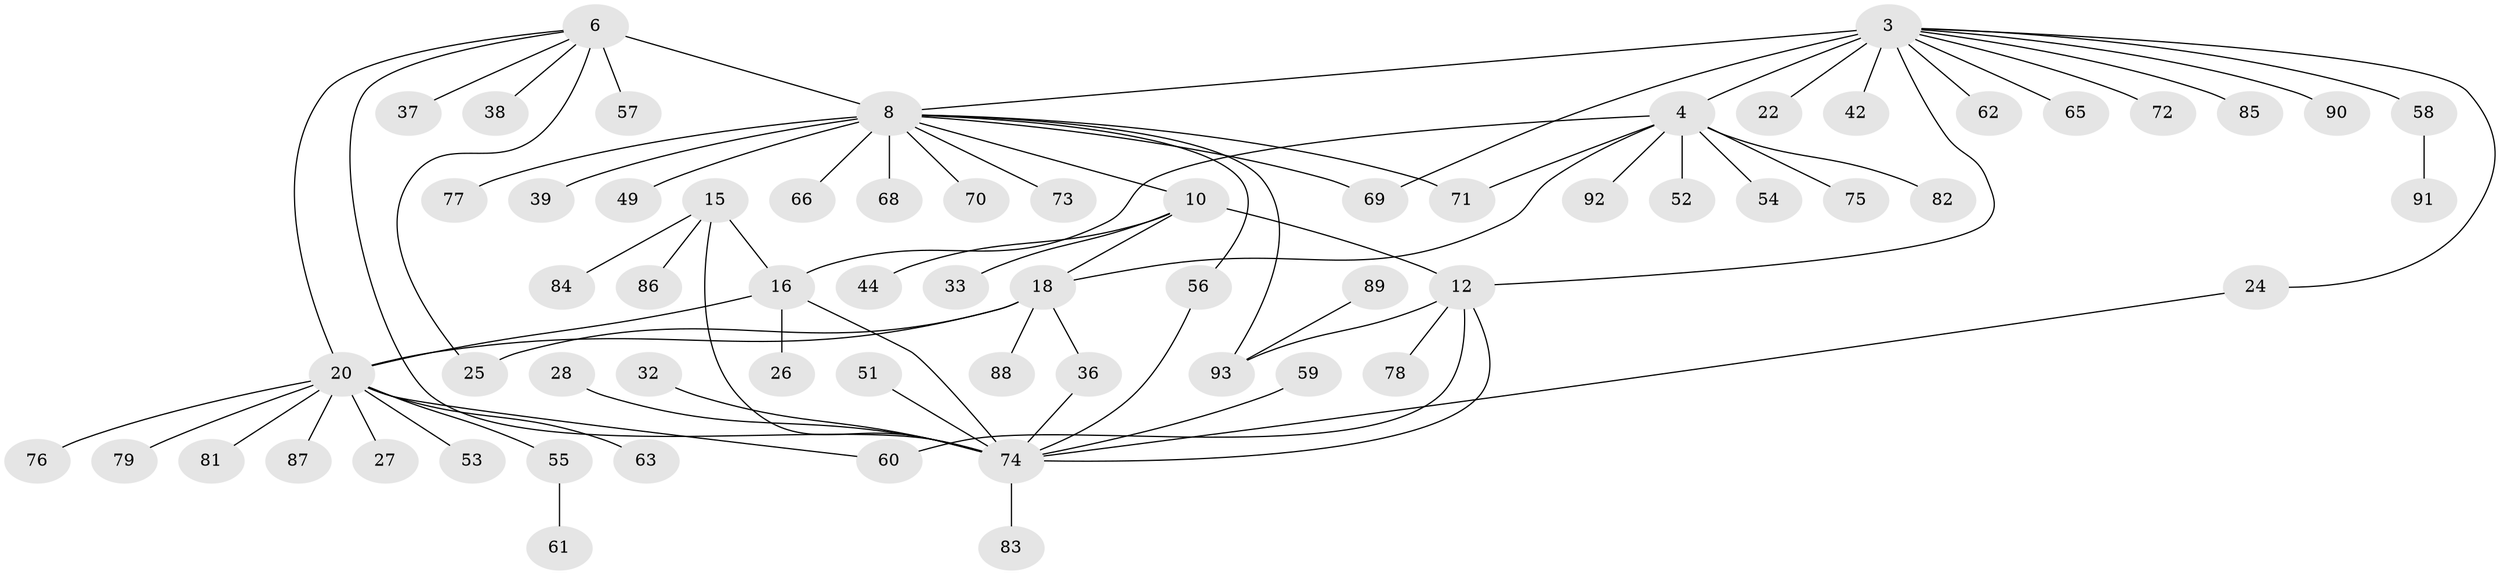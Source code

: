 // original degree distribution, {7: 0.053763440860215055, 10: 0.021505376344086023, 8: 0.021505376344086023, 5: 0.021505376344086023, 11: 0.010752688172043012, 6: 0.043010752688172046, 4: 0.03225806451612903, 14: 0.010752688172043012, 2: 0.20430107526881722, 1: 0.5161290322580645, 3: 0.06451612903225806}
// Generated by graph-tools (version 1.1) at 2025/58/03/04/25 21:58:46]
// undirected, 65 vertices, 79 edges
graph export_dot {
graph [start="1"]
  node [color=gray90,style=filled];
  3 [super="+2"];
  4 [super="+1"];
  6 [super="+5"];
  8 [super="+7"];
  10 [super="+9"];
  12 [super="+11"];
  15 [super="+14"];
  16;
  18 [super="+17"];
  20 [super="+19"];
  22;
  24;
  25;
  26;
  27;
  28;
  32;
  33;
  36;
  37;
  38 [super="+23"];
  39;
  42;
  44 [super="+31"];
  49;
  51 [super="+30+43"];
  52;
  53;
  54;
  55;
  56;
  57;
  58;
  59;
  60 [super="+29"];
  61;
  62;
  63;
  65;
  66;
  68;
  69;
  70;
  71 [super="+47"];
  72;
  73 [super="+48"];
  74 [super="+13+64"];
  75;
  76;
  77;
  78;
  79;
  81;
  82;
  83;
  84;
  85;
  86;
  87;
  88 [super="+50"];
  89;
  90;
  91;
  92 [super="+41"];
  93 [super="+35+80"];
  3 -- 4 [weight=4];
  3 -- 22;
  3 -- 62;
  3 -- 65;
  3 -- 69;
  3 -- 85;
  3 -- 90;
  3 -- 8;
  3 -- 72;
  3 -- 42;
  3 -- 12;
  3 -- 24;
  3 -- 58;
  4 -- 16;
  4 -- 54;
  4 -- 75;
  4 -- 82;
  4 -- 18;
  4 -- 52;
  4 -- 92;
  4 -- 71;
  6 -- 8 [weight=4];
  6 -- 37;
  6 -- 25;
  6 -- 57;
  6 -- 20;
  6 -- 74;
  6 -- 38;
  8 -- 49;
  8 -- 68;
  8 -- 69;
  8 -- 93;
  8 -- 66;
  8 -- 70;
  8 -- 39;
  8 -- 71;
  8 -- 10;
  8 -- 77;
  8 -- 56;
  8 -- 73;
  10 -- 12 [weight=4];
  10 -- 33;
  10 -- 18;
  10 -- 44;
  12 -- 74 [weight=3];
  12 -- 78;
  12 -- 60;
  12 -- 93;
  15 -- 16 [weight=2];
  15 -- 84;
  15 -- 86;
  15 -- 74 [weight=2];
  16 -- 20;
  16 -- 26;
  16 -- 74;
  18 -- 20 [weight=4];
  18 -- 25;
  18 -- 36;
  18 -- 88;
  20 -- 27;
  20 -- 53;
  20 -- 55;
  20 -- 79;
  20 -- 87;
  20 -- 81;
  20 -- 76;
  20 -- 63;
  20 -- 60;
  24 -- 74;
  28 -- 74;
  32 -- 74;
  36 -- 74;
  51 -- 74;
  55 -- 61;
  56 -- 74;
  58 -- 91;
  59 -- 74;
  74 -- 83;
  89 -- 93;
}
